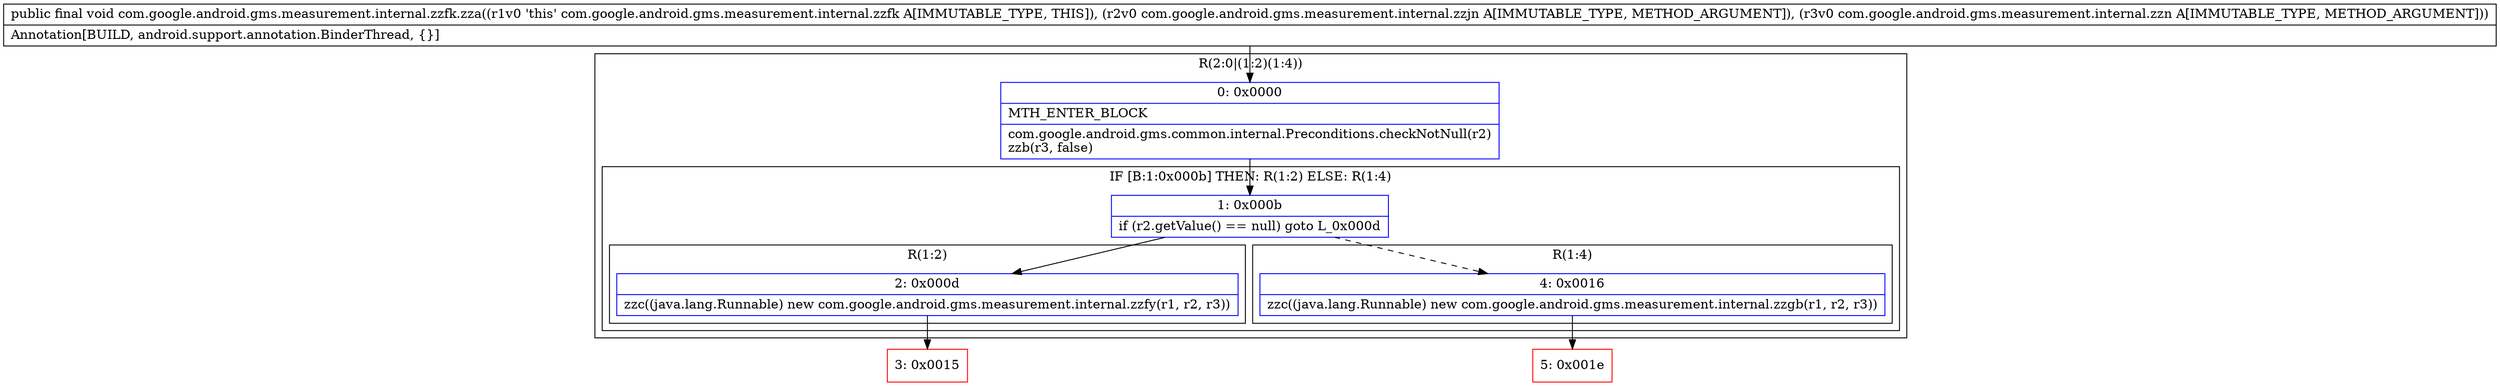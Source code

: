 digraph "CFG forcom.google.android.gms.measurement.internal.zzfk.zza(Lcom\/google\/android\/gms\/measurement\/internal\/zzjn;Lcom\/google\/android\/gms\/measurement\/internal\/zzn;)V" {
subgraph cluster_Region_1607704443 {
label = "R(2:0|(1:2)(1:4))";
node [shape=record,color=blue];
Node_0 [shape=record,label="{0\:\ 0x0000|MTH_ENTER_BLOCK\l|com.google.android.gms.common.internal.Preconditions.checkNotNull(r2)\lzzb(r3, false)\l}"];
subgraph cluster_IfRegion_1971917093 {
label = "IF [B:1:0x000b] THEN: R(1:2) ELSE: R(1:4)";
node [shape=record,color=blue];
Node_1 [shape=record,label="{1\:\ 0x000b|if (r2.getValue() == null) goto L_0x000d\l}"];
subgraph cluster_Region_537905774 {
label = "R(1:2)";
node [shape=record,color=blue];
Node_2 [shape=record,label="{2\:\ 0x000d|zzc((java.lang.Runnable) new com.google.android.gms.measurement.internal.zzfy(r1, r2, r3))\l}"];
}
subgraph cluster_Region_1821791536 {
label = "R(1:4)";
node [shape=record,color=blue];
Node_4 [shape=record,label="{4\:\ 0x0016|zzc((java.lang.Runnable) new com.google.android.gms.measurement.internal.zzgb(r1, r2, r3))\l}"];
}
}
}
Node_3 [shape=record,color=red,label="{3\:\ 0x0015}"];
Node_5 [shape=record,color=red,label="{5\:\ 0x001e}"];
MethodNode[shape=record,label="{public final void com.google.android.gms.measurement.internal.zzfk.zza((r1v0 'this' com.google.android.gms.measurement.internal.zzfk A[IMMUTABLE_TYPE, THIS]), (r2v0 com.google.android.gms.measurement.internal.zzjn A[IMMUTABLE_TYPE, METHOD_ARGUMENT]), (r3v0 com.google.android.gms.measurement.internal.zzn A[IMMUTABLE_TYPE, METHOD_ARGUMENT]))  | Annotation[BUILD, android.support.annotation.BinderThread, \{\}]\l}"];
MethodNode -> Node_0;
Node_0 -> Node_1;
Node_1 -> Node_2;
Node_1 -> Node_4[style=dashed];
Node_2 -> Node_3;
Node_4 -> Node_5;
}

